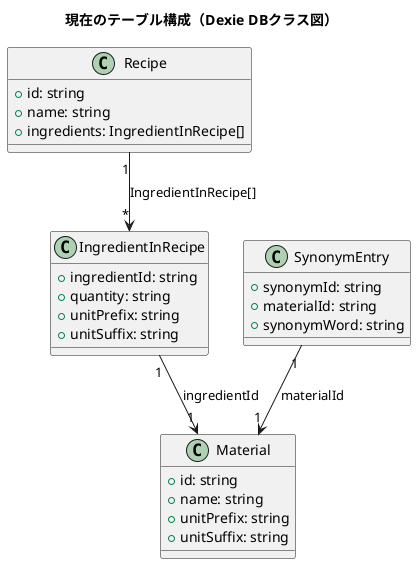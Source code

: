 @startuml class-table_ReciPlan

title 現在のテーブル構成（Dexie DBクラス図）

class Recipe {
  +id: string
  +name: string
  +ingredients: IngredientInRecipe[]
}

class IngredientInRecipe {
  +ingredientId: string
  +quantity: string
  +unitPrefix: string
  +unitSuffix: string
}

class Material {
  +id: string
  +name: string
  +unitPrefix: string
  +unitSuffix: string
}

class SynonymEntry {
  +synonymId: string
  +materialId: string
  +synonymWord: string
}

' 関係性（リレーション）
Recipe "1" --> "*" IngredientInRecipe : IngredientInRecipe[]
IngredientInRecipe "1" --> "1" Material : ingredientId
SynonymEntry "1" --> "1" Material : materialId

@enduml
